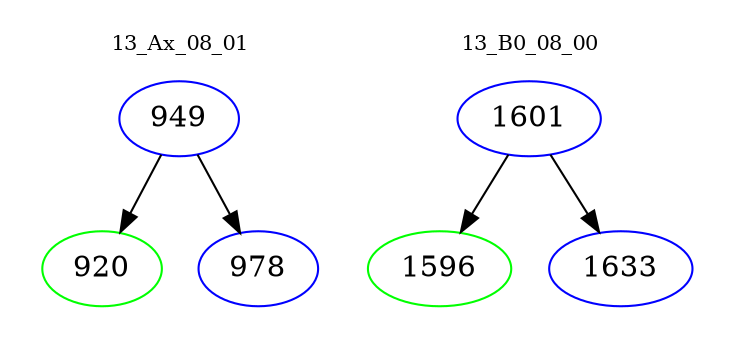 digraph{
subgraph cluster_0 {
color = white
label = "13_Ax_08_01";
fontsize=10;
T0_949 [label="949", color="blue"]
T0_949 -> T0_920 [color="black"]
T0_920 [label="920", color="green"]
T0_949 -> T0_978 [color="black"]
T0_978 [label="978", color="blue"]
}
subgraph cluster_1 {
color = white
label = "13_B0_08_00";
fontsize=10;
T1_1601 [label="1601", color="blue"]
T1_1601 -> T1_1596 [color="black"]
T1_1596 [label="1596", color="green"]
T1_1601 -> T1_1633 [color="black"]
T1_1633 [label="1633", color="blue"]
}
}
